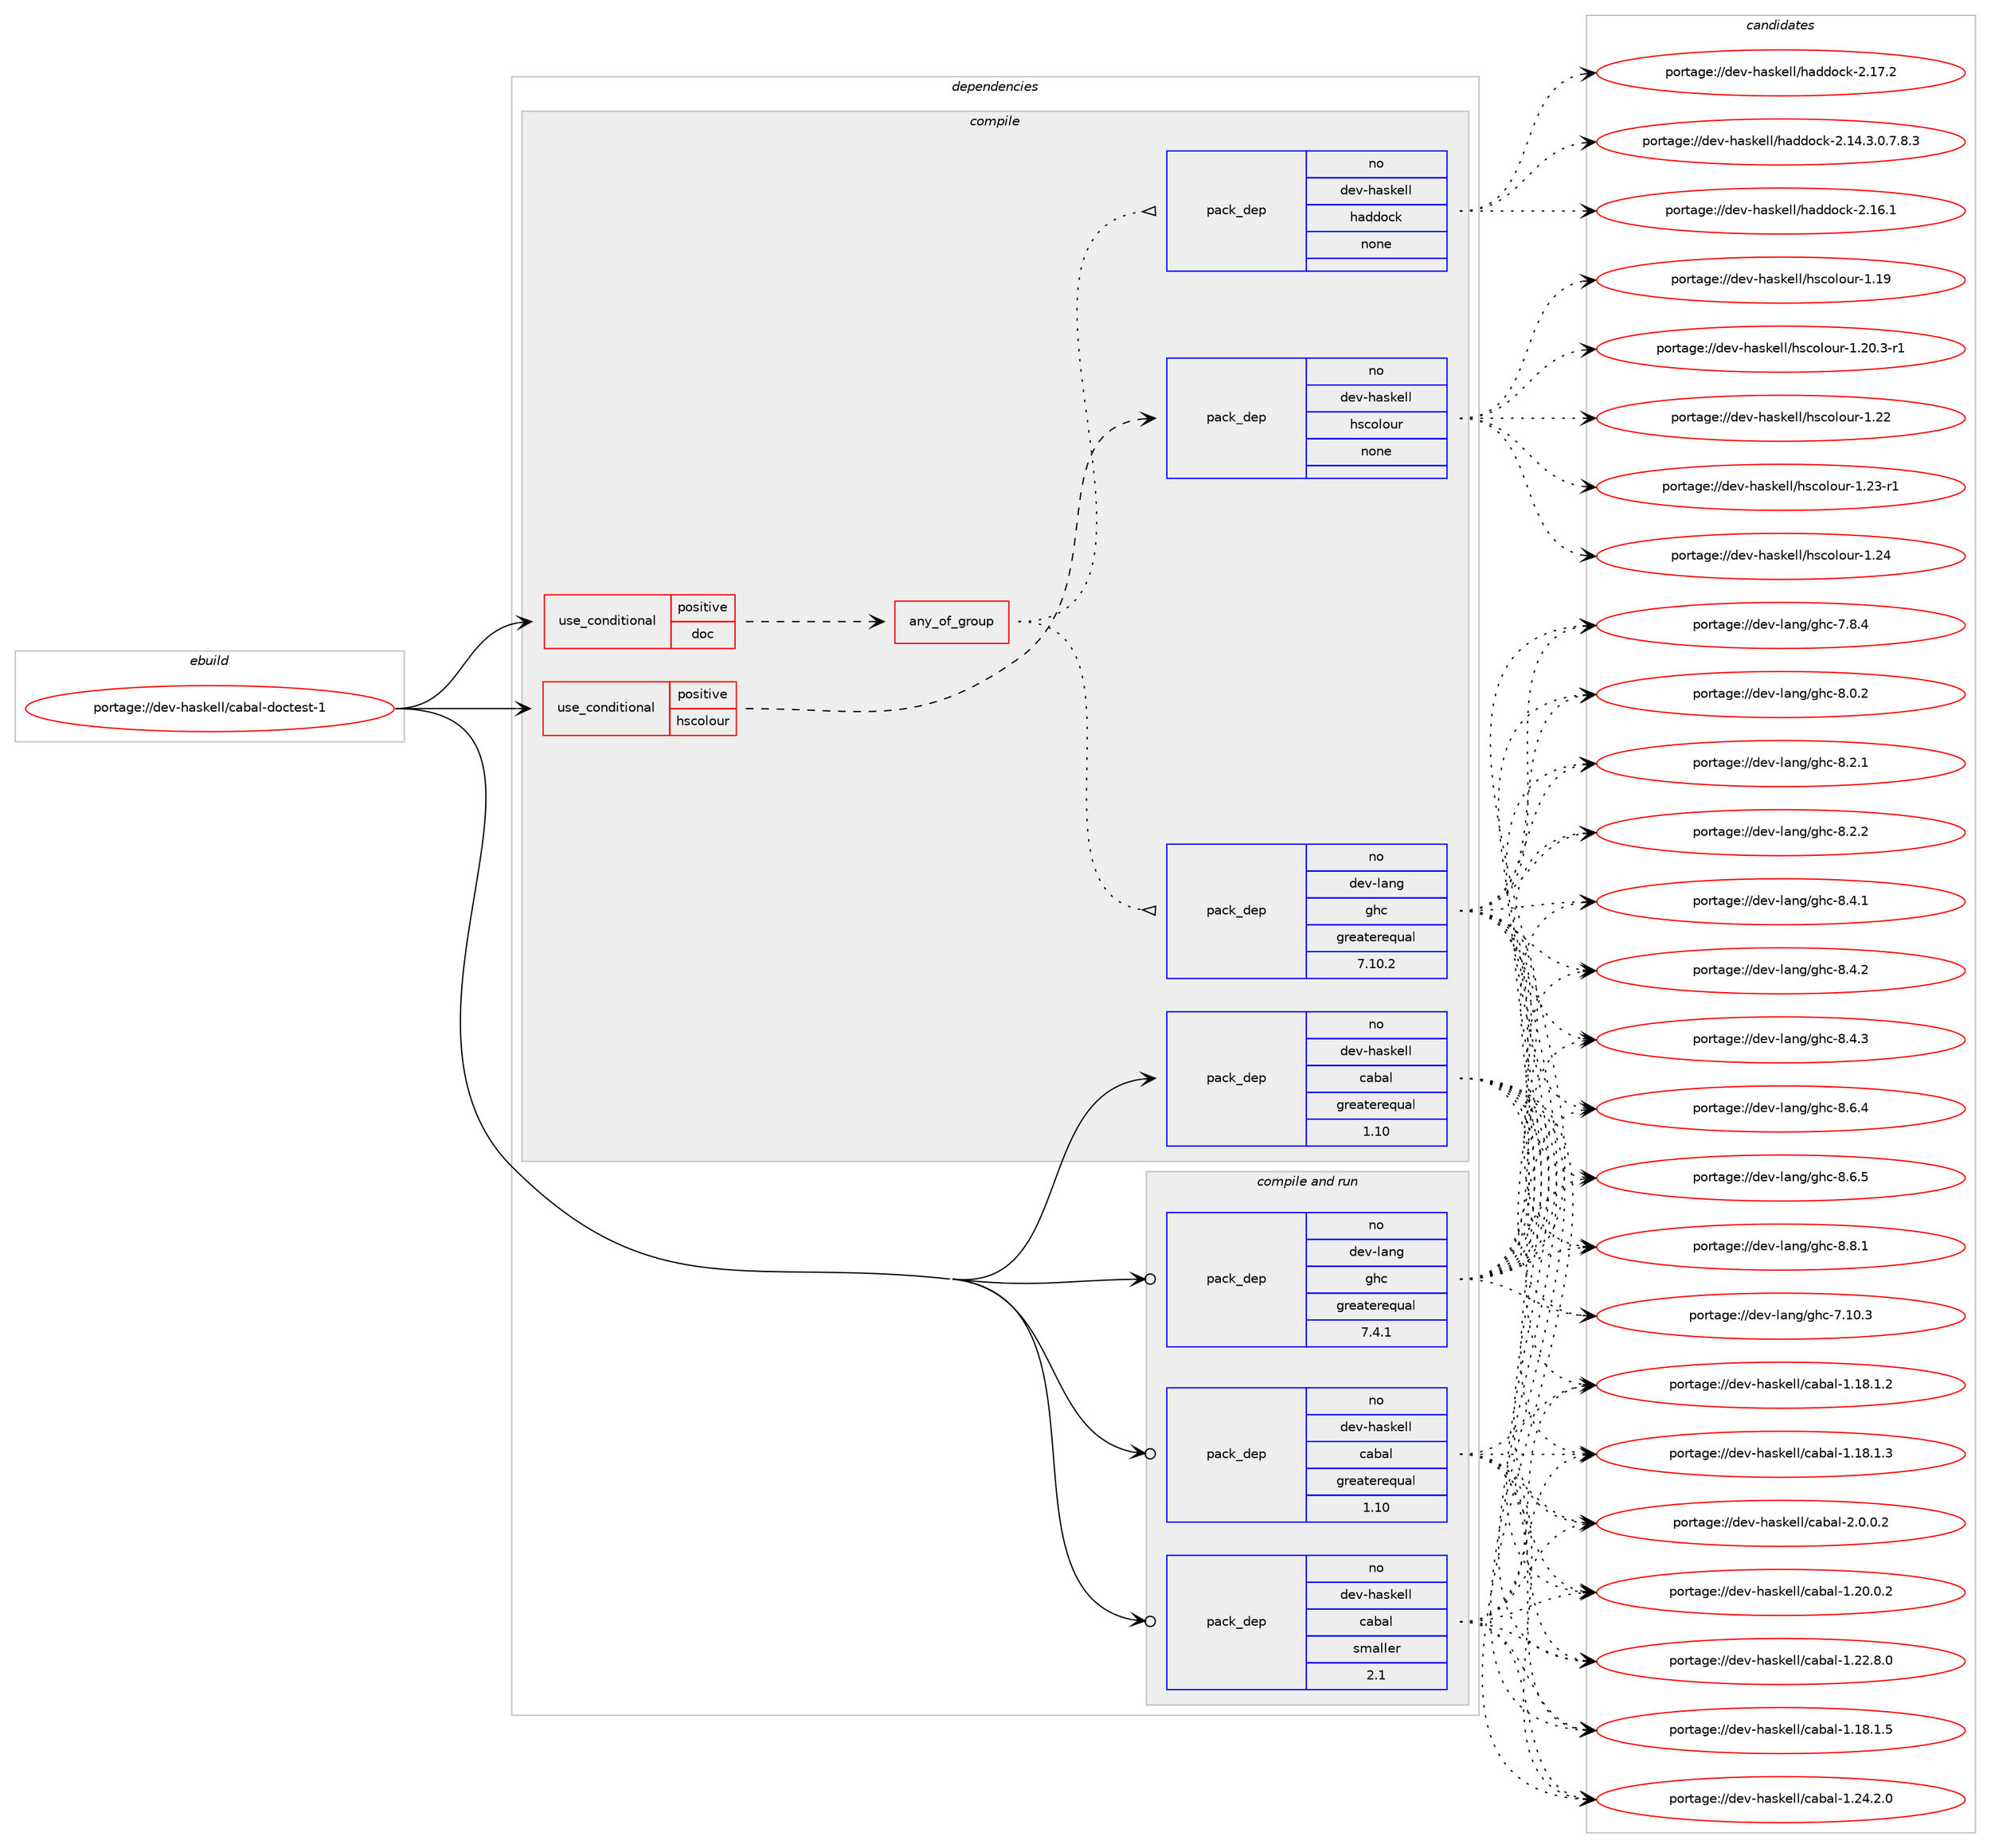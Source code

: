 digraph prolog {

# *************
# Graph options
# *************

newrank=true;
concentrate=true;
compound=true;
graph [rankdir=LR,fontname=Helvetica,fontsize=10,ranksep=1.5];#, ranksep=2.5, nodesep=0.2];
edge  [arrowhead=vee];
node  [fontname=Helvetica,fontsize=10];

# **********
# The ebuild
# **********

subgraph cluster_leftcol {
color=gray;
rank=same;
label=<<i>ebuild</i>>;
id [label="portage://dev-haskell/cabal-doctest-1", color=red, width=4, href="../dev-haskell/cabal-doctest-1.svg"];
}

# ****************
# The dependencies
# ****************

subgraph cluster_midcol {
color=gray;
label=<<i>dependencies</i>>;
subgraph cluster_compile {
fillcolor="#eeeeee";
style=filled;
label=<<i>compile</i>>;
subgraph cond14451 {
dependency63413 [label=<<TABLE BORDER="0" CELLBORDER="1" CELLSPACING="0" CELLPADDING="4"><TR><TD ROWSPAN="3" CELLPADDING="10">use_conditional</TD></TR><TR><TD>positive</TD></TR><TR><TD>doc</TD></TR></TABLE>>, shape=none, color=red];
subgraph any1413 {
dependency63414 [label=<<TABLE BORDER="0" CELLBORDER="1" CELLSPACING="0" CELLPADDING="4"><TR><TD CELLPADDING="10">any_of_group</TD></TR></TABLE>>, shape=none, color=red];subgraph pack47492 {
dependency63415 [label=<<TABLE BORDER="0" CELLBORDER="1" CELLSPACING="0" CELLPADDING="4" WIDTH="220"><TR><TD ROWSPAN="6" CELLPADDING="30">pack_dep</TD></TR><TR><TD WIDTH="110">no</TD></TR><TR><TD>dev-haskell</TD></TR><TR><TD>haddock</TD></TR><TR><TD>none</TD></TR><TR><TD></TD></TR></TABLE>>, shape=none, color=blue];
}
dependency63414:e -> dependency63415:w [weight=20,style="dotted",arrowhead="oinv"];
subgraph pack47493 {
dependency63416 [label=<<TABLE BORDER="0" CELLBORDER="1" CELLSPACING="0" CELLPADDING="4" WIDTH="220"><TR><TD ROWSPAN="6" CELLPADDING="30">pack_dep</TD></TR><TR><TD WIDTH="110">no</TD></TR><TR><TD>dev-lang</TD></TR><TR><TD>ghc</TD></TR><TR><TD>greaterequal</TD></TR><TR><TD>7.10.2</TD></TR></TABLE>>, shape=none, color=blue];
}
dependency63414:e -> dependency63416:w [weight=20,style="dotted",arrowhead="oinv"];
}
dependency63413:e -> dependency63414:w [weight=20,style="dashed",arrowhead="vee"];
}
id:e -> dependency63413:w [weight=20,style="solid",arrowhead="vee"];
subgraph cond14452 {
dependency63417 [label=<<TABLE BORDER="0" CELLBORDER="1" CELLSPACING="0" CELLPADDING="4"><TR><TD ROWSPAN="3" CELLPADDING="10">use_conditional</TD></TR><TR><TD>positive</TD></TR><TR><TD>hscolour</TD></TR></TABLE>>, shape=none, color=red];
subgraph pack47494 {
dependency63418 [label=<<TABLE BORDER="0" CELLBORDER="1" CELLSPACING="0" CELLPADDING="4" WIDTH="220"><TR><TD ROWSPAN="6" CELLPADDING="30">pack_dep</TD></TR><TR><TD WIDTH="110">no</TD></TR><TR><TD>dev-haskell</TD></TR><TR><TD>hscolour</TD></TR><TR><TD>none</TD></TR><TR><TD></TD></TR></TABLE>>, shape=none, color=blue];
}
dependency63417:e -> dependency63418:w [weight=20,style="dashed",arrowhead="vee"];
}
id:e -> dependency63417:w [weight=20,style="solid",arrowhead="vee"];
subgraph pack47495 {
dependency63419 [label=<<TABLE BORDER="0" CELLBORDER="1" CELLSPACING="0" CELLPADDING="4" WIDTH="220"><TR><TD ROWSPAN="6" CELLPADDING="30">pack_dep</TD></TR><TR><TD WIDTH="110">no</TD></TR><TR><TD>dev-haskell</TD></TR><TR><TD>cabal</TD></TR><TR><TD>greaterequal</TD></TR><TR><TD>1.10</TD></TR></TABLE>>, shape=none, color=blue];
}
id:e -> dependency63419:w [weight=20,style="solid",arrowhead="vee"];
}
subgraph cluster_compileandrun {
fillcolor="#eeeeee";
style=filled;
label=<<i>compile and run</i>>;
subgraph pack47496 {
dependency63420 [label=<<TABLE BORDER="0" CELLBORDER="1" CELLSPACING="0" CELLPADDING="4" WIDTH="220"><TR><TD ROWSPAN="6" CELLPADDING="30">pack_dep</TD></TR><TR><TD WIDTH="110">no</TD></TR><TR><TD>dev-haskell</TD></TR><TR><TD>cabal</TD></TR><TR><TD>greaterequal</TD></TR><TR><TD>1.10</TD></TR></TABLE>>, shape=none, color=blue];
}
id:e -> dependency63420:w [weight=20,style="solid",arrowhead="odotvee"];
subgraph pack47497 {
dependency63421 [label=<<TABLE BORDER="0" CELLBORDER="1" CELLSPACING="0" CELLPADDING="4" WIDTH="220"><TR><TD ROWSPAN="6" CELLPADDING="30">pack_dep</TD></TR><TR><TD WIDTH="110">no</TD></TR><TR><TD>dev-haskell</TD></TR><TR><TD>cabal</TD></TR><TR><TD>smaller</TD></TR><TR><TD>2.1</TD></TR></TABLE>>, shape=none, color=blue];
}
id:e -> dependency63421:w [weight=20,style="solid",arrowhead="odotvee"];
subgraph pack47498 {
dependency63422 [label=<<TABLE BORDER="0" CELLBORDER="1" CELLSPACING="0" CELLPADDING="4" WIDTH="220"><TR><TD ROWSPAN="6" CELLPADDING="30">pack_dep</TD></TR><TR><TD WIDTH="110">no</TD></TR><TR><TD>dev-lang</TD></TR><TR><TD>ghc</TD></TR><TR><TD>greaterequal</TD></TR><TR><TD>7.4.1</TD></TR></TABLE>>, shape=none, color=blue];
}
id:e -> dependency63422:w [weight=20,style="solid",arrowhead="odotvee"];
}
subgraph cluster_run {
fillcolor="#eeeeee";
style=filled;
label=<<i>run</i>>;
}
}

# **************
# The candidates
# **************

subgraph cluster_choices {
rank=same;
color=gray;
label=<<i>candidates</i>>;

subgraph choice47492 {
color=black;
nodesep=1;
choiceportage1001011184510497115107101108108471049710010011199107455046495246514648465546564651 [label="portage://dev-haskell/haddock-2.14.3.0.7.8.3", color=red, width=4,href="../dev-haskell/haddock-2.14.3.0.7.8.3.svg"];
choiceportage100101118451049711510710110810847104971001001119910745504649544649 [label="portage://dev-haskell/haddock-2.16.1", color=red, width=4,href="../dev-haskell/haddock-2.16.1.svg"];
choiceportage100101118451049711510710110810847104971001001119910745504649554650 [label="portage://dev-haskell/haddock-2.17.2", color=red, width=4,href="../dev-haskell/haddock-2.17.2.svg"];
dependency63415:e -> choiceportage1001011184510497115107101108108471049710010011199107455046495246514648465546564651:w [style=dotted,weight="100"];
dependency63415:e -> choiceportage100101118451049711510710110810847104971001001119910745504649544649:w [style=dotted,weight="100"];
dependency63415:e -> choiceportage100101118451049711510710110810847104971001001119910745504649554650:w [style=dotted,weight="100"];
}
subgraph choice47493 {
color=black;
nodesep=1;
choiceportage1001011184510897110103471031049945554649484651 [label="portage://dev-lang/ghc-7.10.3", color=red, width=4,href="../dev-lang/ghc-7.10.3.svg"];
choiceportage10010111845108971101034710310499455546564652 [label="portage://dev-lang/ghc-7.8.4", color=red, width=4,href="../dev-lang/ghc-7.8.4.svg"];
choiceportage10010111845108971101034710310499455646484650 [label="portage://dev-lang/ghc-8.0.2", color=red, width=4,href="../dev-lang/ghc-8.0.2.svg"];
choiceportage10010111845108971101034710310499455646504649 [label="portage://dev-lang/ghc-8.2.1", color=red, width=4,href="../dev-lang/ghc-8.2.1.svg"];
choiceportage10010111845108971101034710310499455646504650 [label="portage://dev-lang/ghc-8.2.2", color=red, width=4,href="../dev-lang/ghc-8.2.2.svg"];
choiceportage10010111845108971101034710310499455646524649 [label="portage://dev-lang/ghc-8.4.1", color=red, width=4,href="../dev-lang/ghc-8.4.1.svg"];
choiceportage10010111845108971101034710310499455646524650 [label="portage://dev-lang/ghc-8.4.2", color=red, width=4,href="../dev-lang/ghc-8.4.2.svg"];
choiceportage10010111845108971101034710310499455646524651 [label="portage://dev-lang/ghc-8.4.3", color=red, width=4,href="../dev-lang/ghc-8.4.3.svg"];
choiceportage10010111845108971101034710310499455646544652 [label="portage://dev-lang/ghc-8.6.4", color=red, width=4,href="../dev-lang/ghc-8.6.4.svg"];
choiceportage10010111845108971101034710310499455646544653 [label="portage://dev-lang/ghc-8.6.5", color=red, width=4,href="../dev-lang/ghc-8.6.5.svg"];
choiceportage10010111845108971101034710310499455646564649 [label="portage://dev-lang/ghc-8.8.1", color=red, width=4,href="../dev-lang/ghc-8.8.1.svg"];
dependency63416:e -> choiceportage1001011184510897110103471031049945554649484651:w [style=dotted,weight="100"];
dependency63416:e -> choiceportage10010111845108971101034710310499455546564652:w [style=dotted,weight="100"];
dependency63416:e -> choiceportage10010111845108971101034710310499455646484650:w [style=dotted,weight="100"];
dependency63416:e -> choiceportage10010111845108971101034710310499455646504649:w [style=dotted,weight="100"];
dependency63416:e -> choiceportage10010111845108971101034710310499455646504650:w [style=dotted,weight="100"];
dependency63416:e -> choiceportage10010111845108971101034710310499455646524649:w [style=dotted,weight="100"];
dependency63416:e -> choiceportage10010111845108971101034710310499455646524650:w [style=dotted,weight="100"];
dependency63416:e -> choiceportage10010111845108971101034710310499455646524651:w [style=dotted,weight="100"];
dependency63416:e -> choiceportage10010111845108971101034710310499455646544652:w [style=dotted,weight="100"];
dependency63416:e -> choiceportage10010111845108971101034710310499455646544653:w [style=dotted,weight="100"];
dependency63416:e -> choiceportage10010111845108971101034710310499455646564649:w [style=dotted,weight="100"];
}
subgraph choice47494 {
color=black;
nodesep=1;
choiceportage100101118451049711510710110810847104115991111081111171144549464957 [label="portage://dev-haskell/hscolour-1.19", color=red, width=4,href="../dev-haskell/hscolour-1.19.svg"];
choiceportage10010111845104971151071011081084710411599111108111117114454946504846514511449 [label="portage://dev-haskell/hscolour-1.20.3-r1", color=red, width=4,href="../dev-haskell/hscolour-1.20.3-r1.svg"];
choiceportage100101118451049711510710110810847104115991111081111171144549465050 [label="portage://dev-haskell/hscolour-1.22", color=red, width=4,href="../dev-haskell/hscolour-1.22.svg"];
choiceportage1001011184510497115107101108108471041159911110811111711445494650514511449 [label="portage://dev-haskell/hscolour-1.23-r1", color=red, width=4,href="../dev-haskell/hscolour-1.23-r1.svg"];
choiceportage100101118451049711510710110810847104115991111081111171144549465052 [label="portage://dev-haskell/hscolour-1.24", color=red, width=4,href="../dev-haskell/hscolour-1.24.svg"];
dependency63418:e -> choiceportage100101118451049711510710110810847104115991111081111171144549464957:w [style=dotted,weight="100"];
dependency63418:e -> choiceportage10010111845104971151071011081084710411599111108111117114454946504846514511449:w [style=dotted,weight="100"];
dependency63418:e -> choiceportage100101118451049711510710110810847104115991111081111171144549465050:w [style=dotted,weight="100"];
dependency63418:e -> choiceportage1001011184510497115107101108108471041159911110811111711445494650514511449:w [style=dotted,weight="100"];
dependency63418:e -> choiceportage100101118451049711510710110810847104115991111081111171144549465052:w [style=dotted,weight="100"];
}
subgraph choice47495 {
color=black;
nodesep=1;
choiceportage10010111845104971151071011081084799979897108454946495646494650 [label="portage://dev-haskell/cabal-1.18.1.2", color=red, width=4,href="../dev-haskell/cabal-1.18.1.2.svg"];
choiceportage10010111845104971151071011081084799979897108454946495646494651 [label="portage://dev-haskell/cabal-1.18.1.3", color=red, width=4,href="../dev-haskell/cabal-1.18.1.3.svg"];
choiceportage10010111845104971151071011081084799979897108454946495646494653 [label="portage://dev-haskell/cabal-1.18.1.5", color=red, width=4,href="../dev-haskell/cabal-1.18.1.5.svg"];
choiceportage10010111845104971151071011081084799979897108454946504846484650 [label="portage://dev-haskell/cabal-1.20.0.2", color=red, width=4,href="../dev-haskell/cabal-1.20.0.2.svg"];
choiceportage10010111845104971151071011081084799979897108454946505046564648 [label="portage://dev-haskell/cabal-1.22.8.0", color=red, width=4,href="../dev-haskell/cabal-1.22.8.0.svg"];
choiceportage10010111845104971151071011081084799979897108454946505246504648 [label="portage://dev-haskell/cabal-1.24.2.0", color=red, width=4,href="../dev-haskell/cabal-1.24.2.0.svg"];
choiceportage100101118451049711510710110810847999798971084550464846484650 [label="portage://dev-haskell/cabal-2.0.0.2", color=red, width=4,href="../dev-haskell/cabal-2.0.0.2.svg"];
dependency63419:e -> choiceportage10010111845104971151071011081084799979897108454946495646494650:w [style=dotted,weight="100"];
dependency63419:e -> choiceportage10010111845104971151071011081084799979897108454946495646494651:w [style=dotted,weight="100"];
dependency63419:e -> choiceportage10010111845104971151071011081084799979897108454946495646494653:w [style=dotted,weight="100"];
dependency63419:e -> choiceportage10010111845104971151071011081084799979897108454946504846484650:w [style=dotted,weight="100"];
dependency63419:e -> choiceportage10010111845104971151071011081084799979897108454946505046564648:w [style=dotted,weight="100"];
dependency63419:e -> choiceportage10010111845104971151071011081084799979897108454946505246504648:w [style=dotted,weight="100"];
dependency63419:e -> choiceportage100101118451049711510710110810847999798971084550464846484650:w [style=dotted,weight="100"];
}
subgraph choice47496 {
color=black;
nodesep=1;
choiceportage10010111845104971151071011081084799979897108454946495646494650 [label="portage://dev-haskell/cabal-1.18.1.2", color=red, width=4,href="../dev-haskell/cabal-1.18.1.2.svg"];
choiceportage10010111845104971151071011081084799979897108454946495646494651 [label="portage://dev-haskell/cabal-1.18.1.3", color=red, width=4,href="../dev-haskell/cabal-1.18.1.3.svg"];
choiceportage10010111845104971151071011081084799979897108454946495646494653 [label="portage://dev-haskell/cabal-1.18.1.5", color=red, width=4,href="../dev-haskell/cabal-1.18.1.5.svg"];
choiceportage10010111845104971151071011081084799979897108454946504846484650 [label="portage://dev-haskell/cabal-1.20.0.2", color=red, width=4,href="../dev-haskell/cabal-1.20.0.2.svg"];
choiceportage10010111845104971151071011081084799979897108454946505046564648 [label="portage://dev-haskell/cabal-1.22.8.0", color=red, width=4,href="../dev-haskell/cabal-1.22.8.0.svg"];
choiceportage10010111845104971151071011081084799979897108454946505246504648 [label="portage://dev-haskell/cabal-1.24.2.0", color=red, width=4,href="../dev-haskell/cabal-1.24.2.0.svg"];
choiceportage100101118451049711510710110810847999798971084550464846484650 [label="portage://dev-haskell/cabal-2.0.0.2", color=red, width=4,href="../dev-haskell/cabal-2.0.0.2.svg"];
dependency63420:e -> choiceportage10010111845104971151071011081084799979897108454946495646494650:w [style=dotted,weight="100"];
dependency63420:e -> choiceportage10010111845104971151071011081084799979897108454946495646494651:w [style=dotted,weight="100"];
dependency63420:e -> choiceportage10010111845104971151071011081084799979897108454946495646494653:w [style=dotted,weight="100"];
dependency63420:e -> choiceportage10010111845104971151071011081084799979897108454946504846484650:w [style=dotted,weight="100"];
dependency63420:e -> choiceportage10010111845104971151071011081084799979897108454946505046564648:w [style=dotted,weight="100"];
dependency63420:e -> choiceportage10010111845104971151071011081084799979897108454946505246504648:w [style=dotted,weight="100"];
dependency63420:e -> choiceportage100101118451049711510710110810847999798971084550464846484650:w [style=dotted,weight="100"];
}
subgraph choice47497 {
color=black;
nodesep=1;
choiceportage10010111845104971151071011081084799979897108454946495646494650 [label="portage://dev-haskell/cabal-1.18.1.2", color=red, width=4,href="../dev-haskell/cabal-1.18.1.2.svg"];
choiceportage10010111845104971151071011081084799979897108454946495646494651 [label="portage://dev-haskell/cabal-1.18.1.3", color=red, width=4,href="../dev-haskell/cabal-1.18.1.3.svg"];
choiceportage10010111845104971151071011081084799979897108454946495646494653 [label="portage://dev-haskell/cabal-1.18.1.5", color=red, width=4,href="../dev-haskell/cabal-1.18.1.5.svg"];
choiceportage10010111845104971151071011081084799979897108454946504846484650 [label="portage://dev-haskell/cabal-1.20.0.2", color=red, width=4,href="../dev-haskell/cabal-1.20.0.2.svg"];
choiceportage10010111845104971151071011081084799979897108454946505046564648 [label="portage://dev-haskell/cabal-1.22.8.0", color=red, width=4,href="../dev-haskell/cabal-1.22.8.0.svg"];
choiceportage10010111845104971151071011081084799979897108454946505246504648 [label="portage://dev-haskell/cabal-1.24.2.0", color=red, width=4,href="../dev-haskell/cabal-1.24.2.0.svg"];
choiceportage100101118451049711510710110810847999798971084550464846484650 [label="portage://dev-haskell/cabal-2.0.0.2", color=red, width=4,href="../dev-haskell/cabal-2.0.0.2.svg"];
dependency63421:e -> choiceportage10010111845104971151071011081084799979897108454946495646494650:w [style=dotted,weight="100"];
dependency63421:e -> choiceportage10010111845104971151071011081084799979897108454946495646494651:w [style=dotted,weight="100"];
dependency63421:e -> choiceportage10010111845104971151071011081084799979897108454946495646494653:w [style=dotted,weight="100"];
dependency63421:e -> choiceportage10010111845104971151071011081084799979897108454946504846484650:w [style=dotted,weight="100"];
dependency63421:e -> choiceportage10010111845104971151071011081084799979897108454946505046564648:w [style=dotted,weight="100"];
dependency63421:e -> choiceportage10010111845104971151071011081084799979897108454946505246504648:w [style=dotted,weight="100"];
dependency63421:e -> choiceportage100101118451049711510710110810847999798971084550464846484650:w [style=dotted,weight="100"];
}
subgraph choice47498 {
color=black;
nodesep=1;
choiceportage1001011184510897110103471031049945554649484651 [label="portage://dev-lang/ghc-7.10.3", color=red, width=4,href="../dev-lang/ghc-7.10.3.svg"];
choiceportage10010111845108971101034710310499455546564652 [label="portage://dev-lang/ghc-7.8.4", color=red, width=4,href="../dev-lang/ghc-7.8.4.svg"];
choiceportage10010111845108971101034710310499455646484650 [label="portage://dev-lang/ghc-8.0.2", color=red, width=4,href="../dev-lang/ghc-8.0.2.svg"];
choiceportage10010111845108971101034710310499455646504649 [label="portage://dev-lang/ghc-8.2.1", color=red, width=4,href="../dev-lang/ghc-8.2.1.svg"];
choiceportage10010111845108971101034710310499455646504650 [label="portage://dev-lang/ghc-8.2.2", color=red, width=4,href="../dev-lang/ghc-8.2.2.svg"];
choiceportage10010111845108971101034710310499455646524649 [label="portage://dev-lang/ghc-8.4.1", color=red, width=4,href="../dev-lang/ghc-8.4.1.svg"];
choiceportage10010111845108971101034710310499455646524650 [label="portage://dev-lang/ghc-8.4.2", color=red, width=4,href="../dev-lang/ghc-8.4.2.svg"];
choiceportage10010111845108971101034710310499455646524651 [label="portage://dev-lang/ghc-8.4.3", color=red, width=4,href="../dev-lang/ghc-8.4.3.svg"];
choiceportage10010111845108971101034710310499455646544652 [label="portage://dev-lang/ghc-8.6.4", color=red, width=4,href="../dev-lang/ghc-8.6.4.svg"];
choiceportage10010111845108971101034710310499455646544653 [label="portage://dev-lang/ghc-8.6.5", color=red, width=4,href="../dev-lang/ghc-8.6.5.svg"];
choiceportage10010111845108971101034710310499455646564649 [label="portage://dev-lang/ghc-8.8.1", color=red, width=4,href="../dev-lang/ghc-8.8.1.svg"];
dependency63422:e -> choiceportage1001011184510897110103471031049945554649484651:w [style=dotted,weight="100"];
dependency63422:e -> choiceportage10010111845108971101034710310499455546564652:w [style=dotted,weight="100"];
dependency63422:e -> choiceportage10010111845108971101034710310499455646484650:w [style=dotted,weight="100"];
dependency63422:e -> choiceportage10010111845108971101034710310499455646504649:w [style=dotted,weight="100"];
dependency63422:e -> choiceportage10010111845108971101034710310499455646504650:w [style=dotted,weight="100"];
dependency63422:e -> choiceportage10010111845108971101034710310499455646524649:w [style=dotted,weight="100"];
dependency63422:e -> choiceportage10010111845108971101034710310499455646524650:w [style=dotted,weight="100"];
dependency63422:e -> choiceportage10010111845108971101034710310499455646524651:w [style=dotted,weight="100"];
dependency63422:e -> choiceportage10010111845108971101034710310499455646544652:w [style=dotted,weight="100"];
dependency63422:e -> choiceportage10010111845108971101034710310499455646544653:w [style=dotted,weight="100"];
dependency63422:e -> choiceportage10010111845108971101034710310499455646564649:w [style=dotted,weight="100"];
}
}

}

